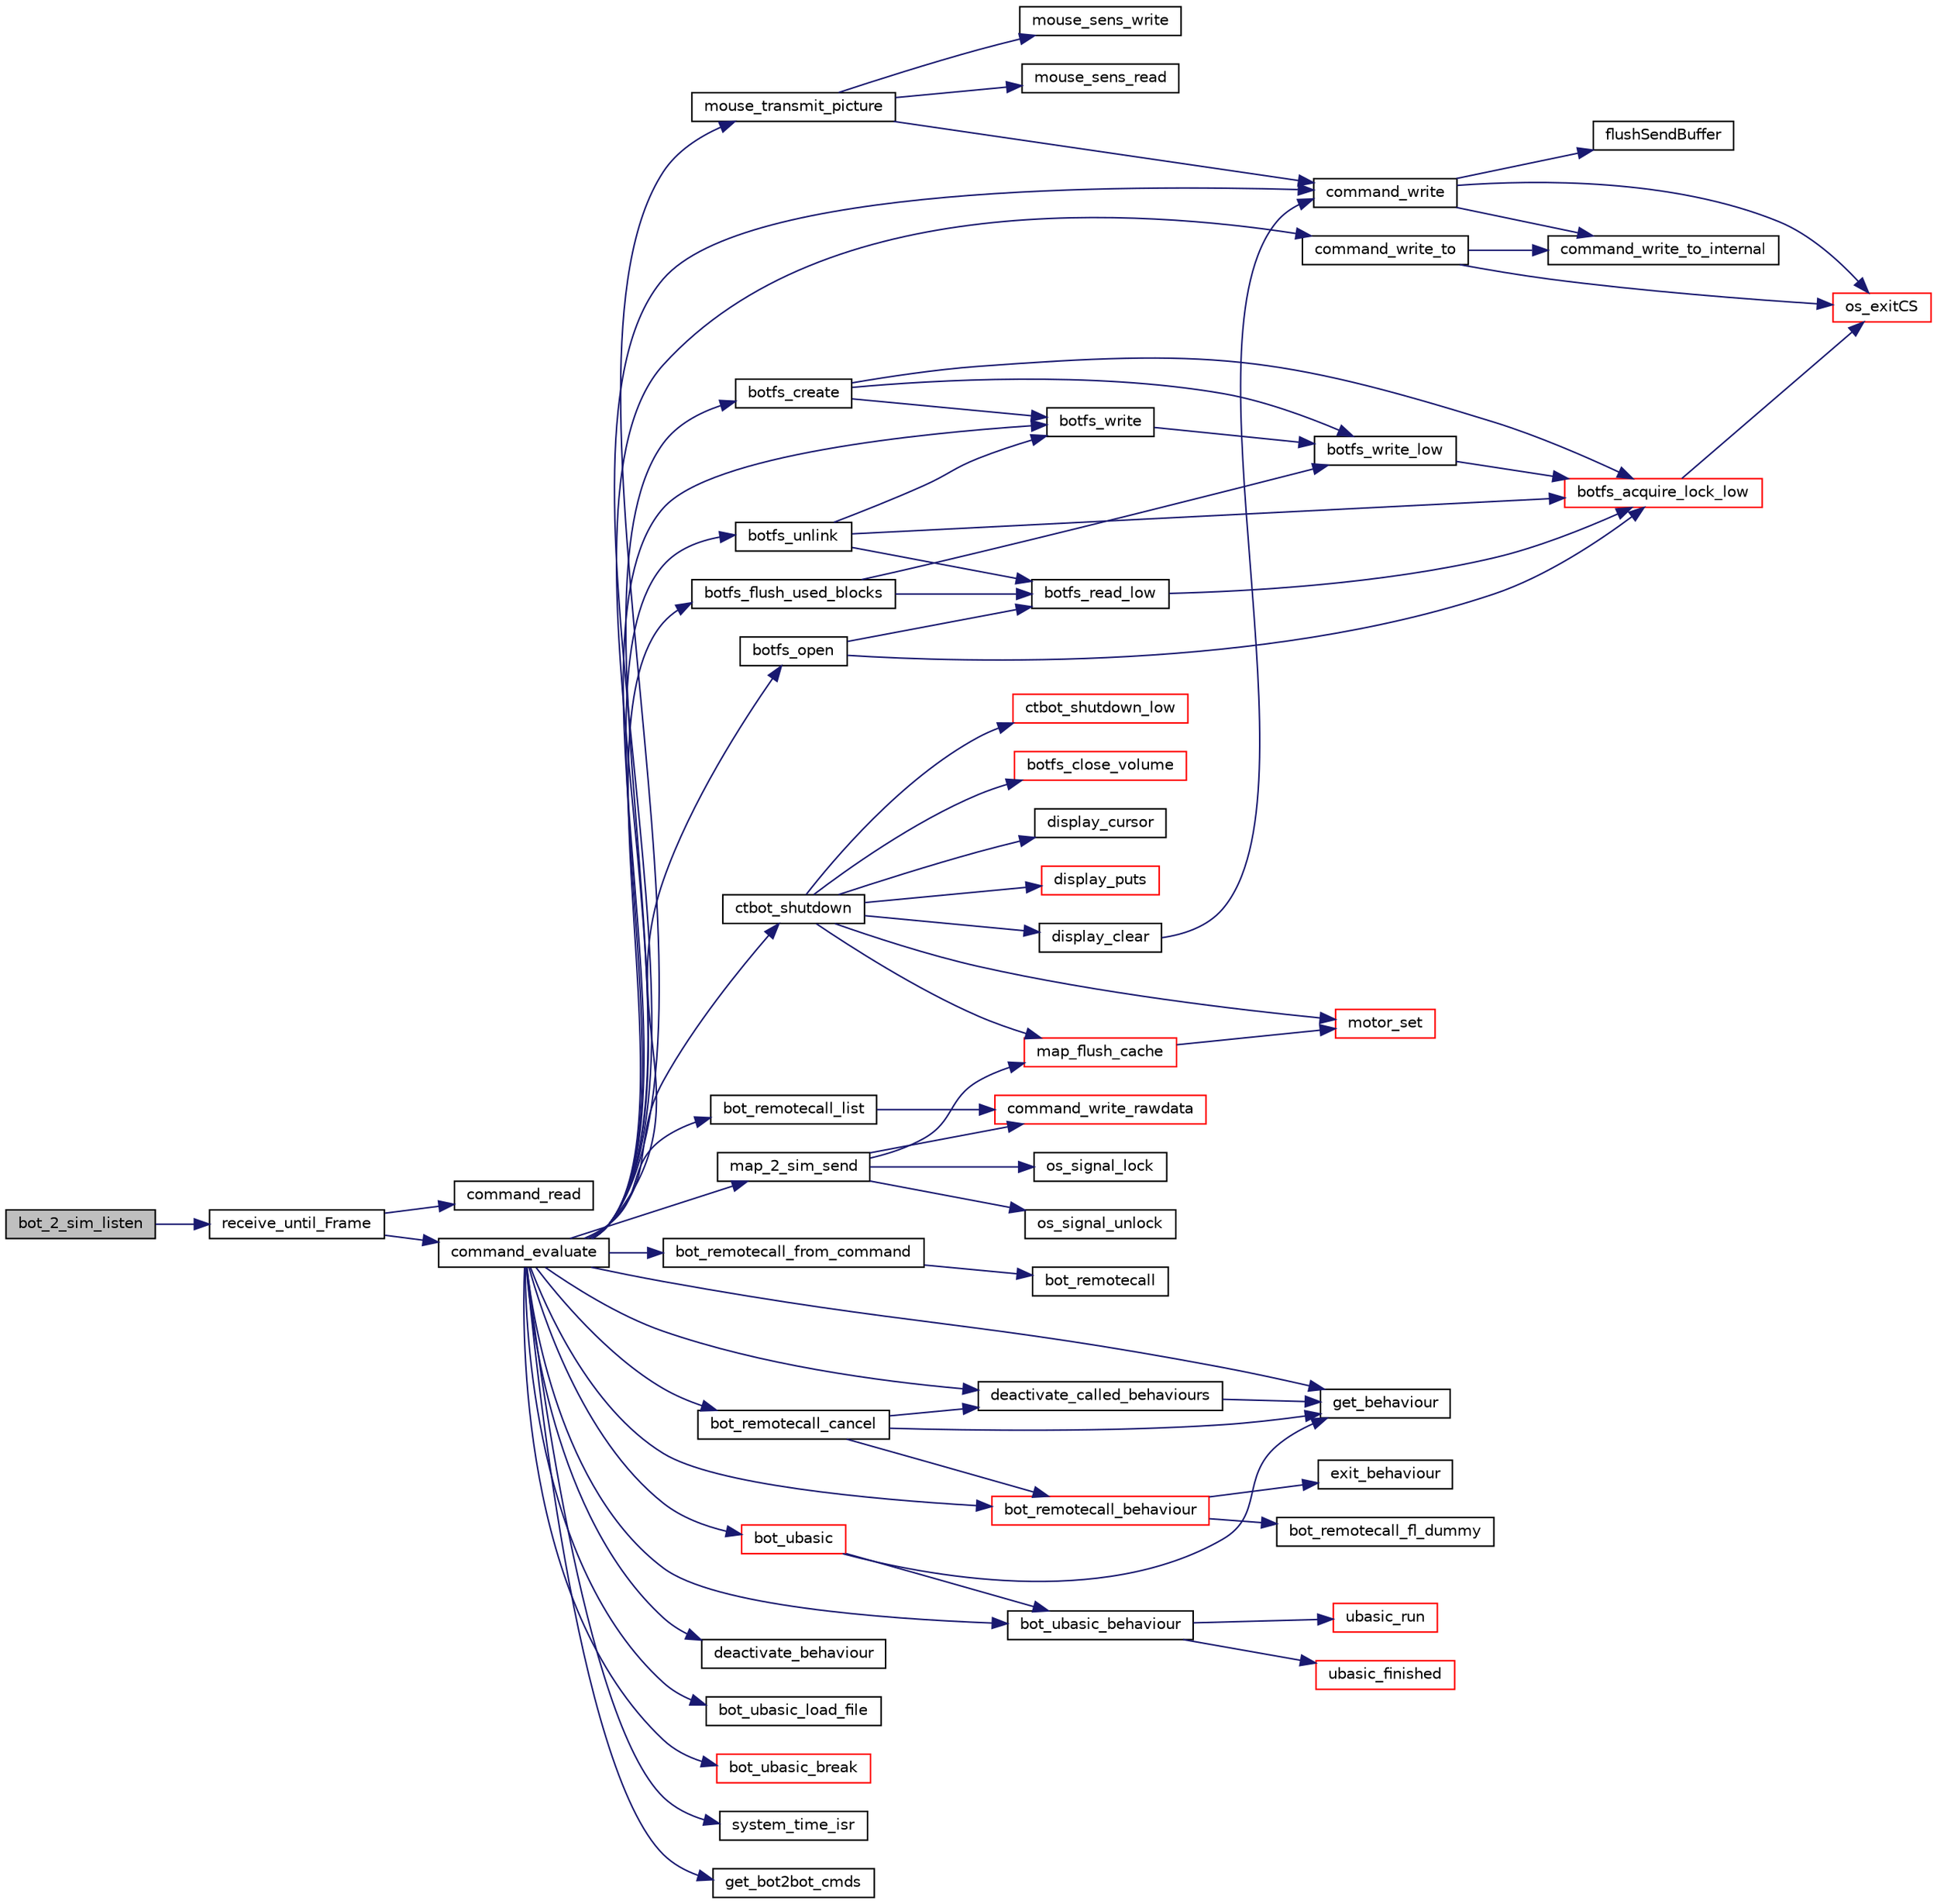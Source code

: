 digraph G
{
  edge [fontname="Helvetica",fontsize="10",labelfontname="Helvetica",labelfontsize="10"];
  node [fontname="Helvetica",fontsize="10",shape=record];
  rankdir="LR";
  Node1 [label="bot_2_sim_listen",height=0.2,width=0.4,color="black", fillcolor="grey75", style="filled" fontcolor="black"];
  Node1 -> Node2 [color="midnightblue",fontsize="10",style="solid",fontname="Helvetica"];
  Node2 [label="receive_until_Frame",height=0.2,width=0.4,color="black", fillcolor="white", style="filled",URL="$bot-2-sim__pc_8c.html#a9526ad76a1b84a59797e5391c3cadea1"];
  Node2 -> Node3 [color="midnightblue",fontsize="10",style="solid",fontname="Helvetica"];
  Node3 [label="command_read",height=0.2,width=0.4,color="black", fillcolor="white", style="filled",URL="$command_8c.html#a710f03c0bca16a1965fc97647f41ee06"];
  Node2 -> Node4 [color="midnightblue",fontsize="10",style="solid",fontname="Helvetica"];
  Node4 [label="command_evaluate",height=0.2,width=0.4,color="black", fillcolor="white", style="filled",URL="$command_8c.html#a368e349402920fcd2cafc0eeaea97041"];
  Node4 -> Node5 [color="midnightblue",fontsize="10",style="solid",fontname="Helvetica"];
  Node5 [label="command_write",height=0.2,width=0.4,color="black", fillcolor="white", style="filled",URL="$command_8c.html#a419b75ed34551408822d9caee3cd5206"];
  Node5 -> Node6 [color="midnightblue",fontsize="10",style="solid",fontname="Helvetica"];
  Node6 [label="command_write_to_internal",height=0.2,width=0.4,color="black", fillcolor="white", style="filled",URL="$command_8c.html#a428cf92e37fc9bbc0ffc48912c3022ac"];
  Node5 -> Node7 [color="midnightblue",fontsize="10",style="solid",fontname="Helvetica"];
  Node7 [label="flushSendBuffer",height=0.2,width=0.4,color="black", fillcolor="white", style="filled",URL="$tcp_8h.html#aae71e1682727310afab282923a80c968"];
  Node5 -> Node8 [color="midnightblue",fontsize="10",style="solid",fontname="Helvetica"];
  Node8 [label="os_exitCS",height=0.2,width=0.4,color="red", fillcolor="white", style="filled",URL="$os__thread_8h.html#a146cd9b383b02d8e5424e2de5bfdf7e1"];
  Node4 -> Node9 [color="midnightblue",fontsize="10",style="solid",fontname="Helvetica"];
  Node9 [label="command_write_to",height=0.2,width=0.4,color="black", fillcolor="white", style="filled",URL="$command_8c.html#a895fa93386026b4934625541b4faf2a0"];
  Node9 -> Node6 [color="midnightblue",fontsize="10",style="solid",fontname="Helvetica"];
  Node9 -> Node8 [color="midnightblue",fontsize="10",style="solid",fontname="Helvetica"];
  Node4 -> Node10 [color="midnightblue",fontsize="10",style="solid",fontname="Helvetica"];
  Node10 [label="mouse_transmit_picture",height=0.2,width=0.4,color="black", fillcolor="white", style="filled",URL="$mouse_8h.html#a75e23740c984cb8bfcdd97275c01a69a"];
  Node10 -> Node11 [color="midnightblue",fontsize="10",style="solid",fontname="Helvetica"];
  Node11 [label="mouse_sens_write",height=0.2,width=0.4,color="black", fillcolor="white", style="filled",URL="$mouse_8h.html#aa89f9dd6dc0633b39cf52518e904a40e"];
  Node10 -> Node5 [color="midnightblue",fontsize="10",style="solid",fontname="Helvetica"];
  Node10 -> Node12 [color="midnightblue",fontsize="10",style="solid",fontname="Helvetica"];
  Node12 [label="mouse_sens_read",height=0.2,width=0.4,color="black", fillcolor="white", style="filled",URL="$mouse_8h.html#a51b8066f598e2adc8679ddd77f3d1a8b"];
  Node4 -> Node13 [color="midnightblue",fontsize="10",style="solid",fontname="Helvetica"];
  Node13 [label="bot_remotecall_list",height=0.2,width=0.4,color="black", fillcolor="white", style="filled",URL="$behaviour__remotecall_8c.html#a6e58a88e7c3aaf40d4f78c9f5c14653b",tooltip="Listet alle verfuegbaren Remote-Calls auf und verschickt sie als einzelne Kommandos."];
  Node13 -> Node14 [color="midnightblue",fontsize="10",style="solid",fontname="Helvetica"];
  Node14 [label="command_write_rawdata",height=0.2,width=0.4,color="red", fillcolor="white", style="filled",URL="$command_8c.html#a1497433f9f7384b363203b7bfd3bfe28"];
  Node4 -> Node15 [color="midnightblue",fontsize="10",style="solid",fontname="Helvetica"];
  Node15 [label="bot_remotecall_from_command",height=0.2,width=0.4,color="black", fillcolor="white", style="filled",URL="$behaviour__remotecall_8c.html#a2d4d5ffc85a46ea33524f7afc2ff01fb",tooltip="Fuehrt einen RemoteCall aus."];
  Node15 -> Node16 [color="midnightblue",fontsize="10",style="solid",fontname="Helvetica"];
  Node16 [label="bot_remotecall",height=0.2,width=0.4,color="black", fillcolor="white", style="filled",URL="$behaviour__remotecall_8c.html#ac29918eefe5051bf14524c1d41a4be2a",tooltip="Fuehrt einen RemoteCall aus."];
  Node4 -> Node17 [color="midnightblue",fontsize="10",style="solid",fontname="Helvetica"];
  Node17 [label="bot_remotecall_cancel",height=0.2,width=0.4,color="black", fillcolor="white", style="filled",URL="$behaviour__remotecall_8c.html#abffe83c4d73ee63ce716fa22b67d0d3b",tooltip="Bricht einen laufenden RemoteCall ab."];
  Node17 -> Node18 [color="midnightblue",fontsize="10",style="solid",fontname="Helvetica"];
  Node18 [label="get_behaviour",height=0.2,width=0.4,color="black", fillcolor="white", style="filled",URL="$bot-logic_8c.html#a11e7a95fd56f9703bd2bd9c61300df6c",tooltip="Liefert das Verhalten zurueck, welches durch function implementiert ist."];
  Node17 -> Node19 [color="midnightblue",fontsize="10",style="solid",fontname="Helvetica"];
  Node19 [label="bot_remotecall_behaviour",height=0.2,width=0.4,color="red", fillcolor="white", style="filled",URL="$behaviour__remotecall_8c.html#a471b777ece29bb0d0149ef4ac6241945",tooltip="Dieses Verhalten kuemmert sich darum die Verhalten, die von aussen angefragt wurden zu starten und li..."];
  Node19 -> Node20 [color="midnightblue",fontsize="10",style="solid",fontname="Helvetica"];
  Node20 [label="exit_behaviour",height=0.2,width=0.4,color="black", fillcolor="white", style="filled",URL="$bot-logic_8c.html#ae957e610d7a3b2034084f87277a319de",tooltip="Kehrt zum aufrufenden Verhalten zurueck und setzt den Status auf Erfolg oder Misserfolg."];
  Node19 -> Node21 [color="midnightblue",fontsize="10",style="solid",fontname="Helvetica"];
  Node21 [label="bot_remotecall_fl_dummy",height=0.2,width=0.4,color="black", fillcolor="white", style="filled",URL="$behaviour__remotecall_8c.html#a2b049dee846b1e153ad54fdadb62175a",tooltip="Dummy-Funktion, die nur dafuer sorgt, dass die Parameterdaten auch in den Floating-Point Registern st..."];
  Node17 -> Node22 [color="midnightblue",fontsize="10",style="solid",fontname="Helvetica"];
  Node22 [label="deactivate_called_behaviours",height=0.2,width=0.4,color="black", fillcolor="white", style="filled",URL="$bot-logic_8c.html#a7f318ddb329eb66eb8ac6053e65b415f",tooltip="Deaktiviert alle von diesem Verhalten aufgerufenen Verhalten."];
  Node22 -> Node18 [color="midnightblue",fontsize="10",style="solid",fontname="Helvetica"];
  Node4 -> Node23 [color="midnightblue",fontsize="10",style="solid",fontname="Helvetica"];
  Node23 [label="map_2_sim_send",height=0.2,width=0.4,color="black", fillcolor="white", style="filled",URL="$map_8c.html#aece4d0dc94340ae683c9837c9895270f"];
  Node23 -> Node24 [color="midnightblue",fontsize="10",style="solid",fontname="Helvetica"];
  Node24 [label="map_flush_cache",height=0.2,width=0.4,color="red", fillcolor="white", style="filled",URL="$map_8c.html#a5c151bce0e665ee98fac1465d692fef0"];
  Node24 -> Node25 [color="midnightblue",fontsize="10",style="solid",fontname="Helvetica"];
  Node25 [label="motor_set",height=0.2,width=0.4,color="red", fillcolor="white", style="filled",URL="$motor_8c.html#a7d55b2e4a37c91e150513b2c87577750",tooltip="Direkter Zugriff auf den Motor."];
  Node23 -> Node26 [color="midnightblue",fontsize="10",style="solid",fontname="Helvetica"];
  Node26 [label="os_signal_lock",height=0.2,width=0.4,color="black", fillcolor="white", style="filled",URL="$os__thread__pc_8c.html#ae59b1320daae9dc263c512b326e91c00"];
  Node23 -> Node14 [color="midnightblue",fontsize="10",style="solid",fontname="Helvetica"];
  Node23 -> Node27 [color="midnightblue",fontsize="10",style="solid",fontname="Helvetica"];
  Node27 [label="os_signal_unlock",height=0.2,width=0.4,color="black", fillcolor="white", style="filled",URL="$os__thread__pc_8c.html#aa0b166109be9754de9b8b863b8d197c7"];
  Node4 -> Node28 [color="midnightblue",fontsize="10",style="solid",fontname="Helvetica"];
  Node28 [label="ctbot_shutdown",height=0.2,width=0.4,color="black", fillcolor="white", style="filled",URL="$botcontrol_8c.html#a4a9dbbb1ed8909570afc5eb7afce42b4",tooltip="Faehrt den Bot sauber herunter."];
  Node28 -> Node25 [color="midnightblue",fontsize="10",style="solid",fontname="Helvetica"];
  Node28 -> Node24 [color="midnightblue",fontsize="10",style="solid",fontname="Helvetica"];
  Node28 -> Node29 [color="midnightblue",fontsize="10",style="solid",fontname="Helvetica"];
  Node29 [label="botfs_close_volume",height=0.2,width=0.4,color="red", fillcolor="white", style="filled",URL="$botfs_8c.html#a186480cb74d92ebd01adbd2e2535a631",tooltip="Beendet BotFS sauber."];
  Node28 -> Node30 [color="midnightblue",fontsize="10",style="solid",fontname="Helvetica"];
  Node30 [label="display_clear",height=0.2,width=0.4,color="black", fillcolor="white", style="filled",URL="$display_8h.html#a336e8b1e4fcf1785ec84e0eed492c418",tooltip="Loescht das ganze Display."];
  Node30 -> Node5 [color="midnightblue",fontsize="10",style="solid",fontname="Helvetica"];
  Node28 -> Node31 [color="midnightblue",fontsize="10",style="solid",fontname="Helvetica"];
  Node31 [label="display_cursor",height=0.2,width=0.4,color="black", fillcolor="white", style="filled",URL="$display_8h.html#ad5109335e4419b07f4d9f73db290f2eb"];
  Node28 -> Node32 [color="midnightblue",fontsize="10",style="solid",fontname="Helvetica"];
  Node32 [label="display_puts",height=0.2,width=0.4,color="red", fillcolor="white", style="filled",URL="$display_8h.html#ac5ba4c9512c407150e76ef8b97910271"];
  Node28 -> Node33 [color="midnightblue",fontsize="10",style="solid",fontname="Helvetica"];
  Node33 [label="ctbot_shutdown_low",height=0.2,width=0.4,color="red", fillcolor="white", style="filled",URL="$init_8h.html#a803271a98fc0cdc3654f4875407f8508",tooltip="Faehrt den low-level Code des Bots sauber herunter."];
  Node4 -> Node34 [color="midnightblue",fontsize="10",style="solid",fontname="Helvetica"];
  Node34 [label="botfs_unlink",height=0.2,width=0.4,color="black", fillcolor="white", style="filled",URL="$botfs_8c.html#a51db2e9a9426dc9edb351cc81edd7a70",tooltip="Entfernt eine Datei."];
  Node34 -> Node35 [color="midnightblue",fontsize="10",style="solid",fontname="Helvetica"];
  Node35 [label="botfs_acquire_lock_low",height=0.2,width=0.4,color="red", fillcolor="white", style="filled",URL="$botfs-low_8h.html#aed0ed8d94dc7c058a4cb0ae26d0f59ff",tooltip="Wartet, bis ein Mutex verfuegbar ist und sperrt es dann."];
  Node35 -> Node8 [color="midnightblue",fontsize="10",style="solid",fontname="Helvetica"];
  Node34 -> Node36 [color="midnightblue",fontsize="10",style="solid",fontname="Helvetica"];
  Node36 [label="botfs_write",height=0.2,width=0.4,color="black", fillcolor="white", style="filled",URL="$botfs_8c.html#afe7539a83c840b120ef8996557fd0e9a",tooltip="Schreibt BOTFS_BLOCK_SIZE Bytes aus einem Puffer in eine Datei."];
  Node36 -> Node37 [color="midnightblue",fontsize="10",style="solid",fontname="Helvetica"];
  Node37 [label="botfs_write_low",height=0.2,width=0.4,color="black", fillcolor="white", style="filled",URL="$botfs-low_8h.html#a9a7b80bf15c3207b2facd474d23a7f96",tooltip="Schreibt einen BOTFS_BLOCK_SIZE Byte grossen Block."];
  Node37 -> Node35 [color="midnightblue",fontsize="10",style="solid",fontname="Helvetica"];
  Node34 -> Node38 [color="midnightblue",fontsize="10",style="solid",fontname="Helvetica"];
  Node38 [label="botfs_read_low",height=0.2,width=0.4,color="black", fillcolor="white", style="filled",URL="$botfs-low_8h.html#ad79b36f6afd1740d03f6551a2418e733",tooltip="Liest einen BOTFS_BLOCK_SIZE Byte grossen Block."];
  Node38 -> Node35 [color="midnightblue",fontsize="10",style="solid",fontname="Helvetica"];
  Node4 -> Node39 [color="midnightblue",fontsize="10",style="solid",fontname="Helvetica"];
  Node39 [label="botfs_create",height=0.2,width=0.4,color="black", fillcolor="white", style="filled",URL="$botfs_8c.html#a5eab2bbbace8faac17e9a9a35719d89a",tooltip="Legt eine neue Datei an."];
  Node39 -> Node35 [color="midnightblue",fontsize="10",style="solid",fontname="Helvetica"];
  Node39 -> Node36 [color="midnightblue",fontsize="10",style="solid",fontname="Helvetica"];
  Node39 -> Node37 [color="midnightblue",fontsize="10",style="solid",fontname="Helvetica"];
  Node4 -> Node40 [color="midnightblue",fontsize="10",style="solid",fontname="Helvetica"];
  Node40 [label="botfs_open",height=0.2,width=0.4,color="black", fillcolor="white", style="filled",URL="$botfs_8c.html#aad0605bba52a09999f158cb2e371a5de",tooltip="Oeffnet eine Datei."];
  Node40 -> Node35 [color="midnightblue",fontsize="10",style="solid",fontname="Helvetica"];
  Node40 -> Node38 [color="midnightblue",fontsize="10",style="solid",fontname="Helvetica"];
  Node4 -> Node18 [color="midnightblue",fontsize="10",style="solid",fontname="Helvetica"];
  Node4 -> Node41 [color="midnightblue",fontsize="10",style="solid",fontname="Helvetica"];
  Node41 [label="bot_ubasic_behaviour",height=0.2,width=0.4,color="black", fillcolor="white", style="filled",URL="$behaviour__ubasic_8c.html#a027e9064dff19f31ba6e62721032147f",tooltip="uBasic als ct-Bot Verhalten"];
  Node41 -> Node42 [color="midnightblue",fontsize="10",style="solid",fontname="Helvetica"];
  Node42 [label="ubasic_run",height=0.2,width=0.4,color="red", fillcolor="white", style="filled",URL="$ubasic_8c.html#acb3f04a1e0f6cbd21eb0350d8b06ec45"];
  Node41 -> Node43 [color="midnightblue",fontsize="10",style="solid",fontname="Helvetica"];
  Node43 [label="ubasic_finished",height=0.2,width=0.4,color="red", fillcolor="white", style="filled",URL="$ubasic_8c.html#a1bcc0f8a7044110cfccad3faf818d5af"];
  Node4 -> Node22 [color="midnightblue",fontsize="10",style="solid",fontname="Helvetica"];
  Node4 -> Node44 [color="midnightblue",fontsize="10",style="solid",fontname="Helvetica"];
  Node44 [label="deactivate_behaviour",height=0.2,width=0.4,color="black", fillcolor="white", style="filled",URL="$bot-logic_8c.html#a03b8247dc4df0a3b5fd29d42a5cdc88e",tooltip="Deaktiviert ein Verhalten."];
  Node4 -> Node19 [color="midnightblue",fontsize="10",style="solid",fontname="Helvetica"];
  Node4 -> Node45 [color="midnightblue",fontsize="10",style="solid",fontname="Helvetica"];
  Node45 [label="bot_ubasic_load_file",height=0.2,width=0.4,color="black", fillcolor="white", style="filled",URL="$behaviour__ubasic_8c.html#a7edc7f1641039d97224645cf4282bdb3",tooltip="Laedt ein uBasic-Programm aus deiner BotFS-Datei."];
  Node4 -> Node36 [color="midnightblue",fontsize="10",style="solid",fontname="Helvetica"];
  Node4 -> Node46 [color="midnightblue",fontsize="10",style="solid",fontname="Helvetica"];
  Node46 [label="botfs_flush_used_blocks",height=0.2,width=0.4,color="black", fillcolor="white", style="filled",URL="$botfs_8c.html#a5964332bb5b66e2201b3a6b26935e1af",tooltip="Schreibt die Information ueber benutzte Bloecke in den Datei-Header."];
  Node46 -> Node38 [color="midnightblue",fontsize="10",style="solid",fontname="Helvetica"];
  Node46 -> Node37 [color="midnightblue",fontsize="10",style="solid",fontname="Helvetica"];
  Node4 -> Node47 [color="midnightblue",fontsize="10",style="solid",fontname="Helvetica"];
  Node47 [label="bot_ubasic",height=0.2,width=0.4,color="red", fillcolor="white", style="filled",URL="$behaviour__ubasic_8c.html#ae7fbc68b2c593466925c26ad8538f71f",tooltip="Startet das uBasic-Verhalten."];
  Node47 -> Node41 [color="midnightblue",fontsize="10",style="solid",fontname="Helvetica"];
  Node47 -> Node18 [color="midnightblue",fontsize="10",style="solid",fontname="Helvetica"];
  Node4 -> Node48 [color="midnightblue",fontsize="10",style="solid",fontname="Helvetica"];
  Node48 [label="bot_ubasic_break",height=0.2,width=0.4,color="red", fillcolor="white", style="filled",URL="$behaviour__ubasic_8c.html#a9101526687481802c56146ccc7e5aae8",tooltip="bricht das aktuelle Basic-Programm ab"];
  Node4 -> Node49 [color="midnightblue",fontsize="10",style="solid",fontname="Helvetica"];
  Node49 [label="system_time_isr",height=0.2,width=0.4,color="black", fillcolor="white", style="filled",URL="$timer_8h.html#a66fc6b2428ce4b7312cae6478361be52"];
  Node4 -> Node50 [color="midnightblue",fontsize="10",style="solid",fontname="Helvetica"];
  Node50 [label="get_bot2bot_cmds",height=0.2,width=0.4,color="black", fillcolor="white", style="filled",URL="$bot-2-bot_8c.html#a095321a598cc4dbfa87bafd2384ed3e0"];
}
